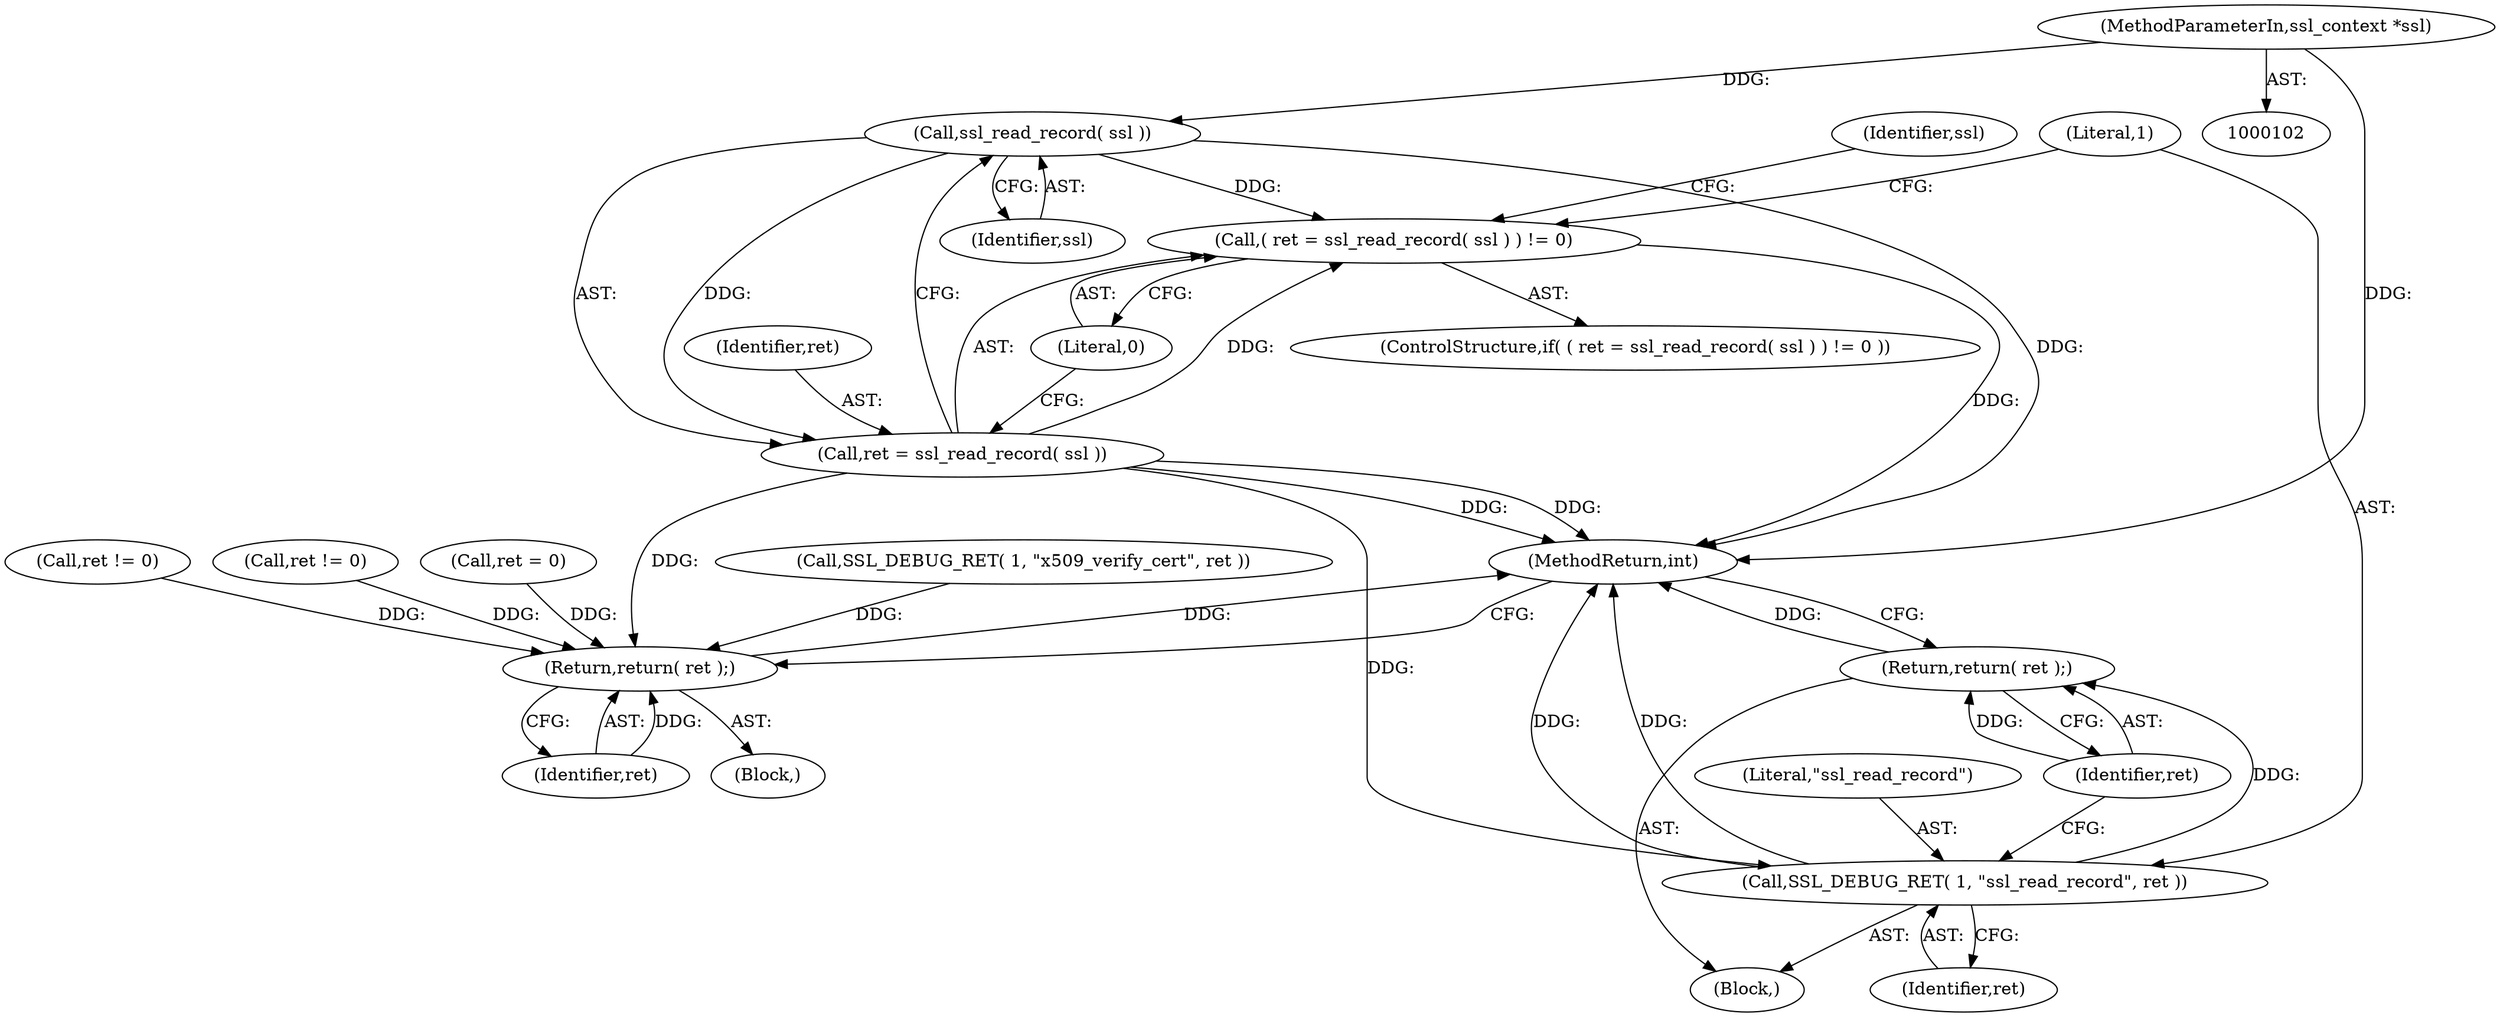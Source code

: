 digraph "0_polarssl_1922a4e6aade7b1d685af19d4d9339ddb5c02859@API" {
"1000142" [label="(Call,ssl_read_record( ssl ))"];
"1000103" [label="(MethodParameterIn,ssl_context *ssl)"];
"1000139" [label="(Call,( ret = ssl_read_record( ssl ) ) != 0)"];
"1000140" [label="(Call,ret = ssl_read_record( ssl ))"];
"1000146" [label="(Call,SSL_DEBUG_RET( 1, \"ssl_read_record\", ret ))"];
"1000150" [label="(Return,return( ret );)"];
"1000552" [label="(Return,return( ret );)"];
"1000465" [label="(Call,ret != 0)"];
"1000154" [label="(Identifier,ssl)"];
"1000141" [label="(Identifier,ret)"];
"1000142" [label="(Call,ssl_read_record( ssl ))"];
"1000138" [label="(ControlStructure,if( ( ret = ssl_read_record( ssl ) ) != 0 ))"];
"1000140" [label="(Call,ret = ssl_read_record( ssl ))"];
"1000554" [label="(MethodReturn,int)"];
"1000553" [label="(Identifier,ret)"];
"1000103" [label="(MethodParameterIn,ssl_context *ssl)"];
"1000552" [label="(Return,return( ret );)"];
"1000150" [label="(Return,return( ret );)"];
"1000151" [label="(Identifier,ret)"];
"1000147" [label="(Literal,1)"];
"1000546" [label="(Call,ret = 0)"];
"1000145" [label="(Block,)"];
"1000149" [label="(Identifier,ret)"];
"1000104" [label="(Block,)"];
"1000139" [label="(Call,( ret = ssl_read_record( ssl ) ) != 0)"];
"1000148" [label="(Literal,\"ssl_read_record\")"];
"1000146" [label="(Call,SSL_DEBUG_RET( 1, \"ssl_read_record\", ret ))"];
"1000536" [label="(Call,SSL_DEBUG_RET( 1, \"x509_verify_cert\", ret ))"];
"1000143" [label="(Identifier,ssl)"];
"1000533" [label="(Call,ret != 0)"];
"1000144" [label="(Literal,0)"];
"1000142" -> "1000140"  [label="AST: "];
"1000142" -> "1000143"  [label="CFG: "];
"1000143" -> "1000142"  [label="AST: "];
"1000140" -> "1000142"  [label="CFG: "];
"1000142" -> "1000554"  [label="DDG: "];
"1000142" -> "1000139"  [label="DDG: "];
"1000142" -> "1000140"  [label="DDG: "];
"1000103" -> "1000142"  [label="DDG: "];
"1000103" -> "1000102"  [label="AST: "];
"1000103" -> "1000554"  [label="DDG: "];
"1000139" -> "1000138"  [label="AST: "];
"1000139" -> "1000144"  [label="CFG: "];
"1000140" -> "1000139"  [label="AST: "];
"1000144" -> "1000139"  [label="AST: "];
"1000147" -> "1000139"  [label="CFG: "];
"1000154" -> "1000139"  [label="CFG: "];
"1000139" -> "1000554"  [label="DDG: "];
"1000140" -> "1000139"  [label="DDG: "];
"1000141" -> "1000140"  [label="AST: "];
"1000144" -> "1000140"  [label="CFG: "];
"1000140" -> "1000554"  [label="DDG: "];
"1000140" -> "1000554"  [label="DDG: "];
"1000140" -> "1000146"  [label="DDG: "];
"1000140" -> "1000552"  [label="DDG: "];
"1000146" -> "1000145"  [label="AST: "];
"1000146" -> "1000149"  [label="CFG: "];
"1000147" -> "1000146"  [label="AST: "];
"1000148" -> "1000146"  [label="AST: "];
"1000149" -> "1000146"  [label="AST: "];
"1000151" -> "1000146"  [label="CFG: "];
"1000146" -> "1000554"  [label="DDG: "];
"1000146" -> "1000554"  [label="DDG: "];
"1000146" -> "1000150"  [label="DDG: "];
"1000150" -> "1000145"  [label="AST: "];
"1000150" -> "1000151"  [label="CFG: "];
"1000151" -> "1000150"  [label="AST: "];
"1000554" -> "1000150"  [label="CFG: "];
"1000150" -> "1000554"  [label="DDG: "];
"1000151" -> "1000150"  [label="DDG: "];
"1000552" -> "1000104"  [label="AST: "];
"1000552" -> "1000553"  [label="CFG: "];
"1000553" -> "1000552"  [label="AST: "];
"1000554" -> "1000552"  [label="CFG: "];
"1000552" -> "1000554"  [label="DDG: "];
"1000553" -> "1000552"  [label="DDG: "];
"1000533" -> "1000552"  [label="DDG: "];
"1000546" -> "1000552"  [label="DDG: "];
"1000536" -> "1000552"  [label="DDG: "];
"1000465" -> "1000552"  [label="DDG: "];
}
